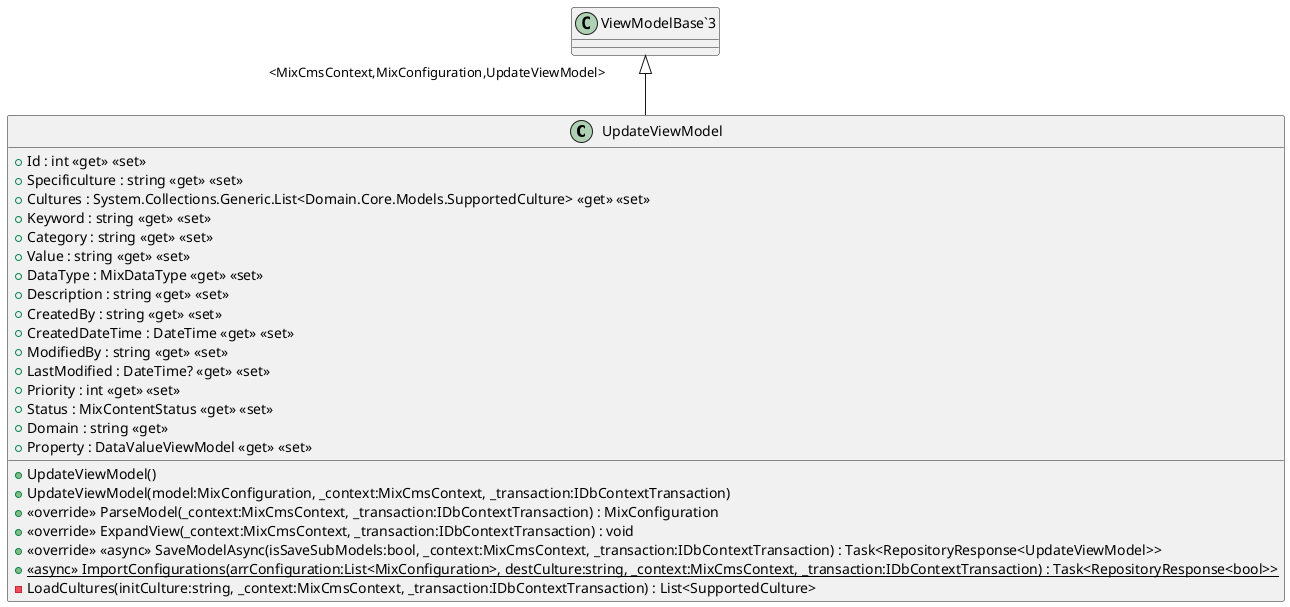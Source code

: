 @startuml
class UpdateViewModel {
    + Id : int <<get>> <<set>>
    + Specificulture : string <<get>> <<set>>
    + Cultures : System.Collections.Generic.List<Domain.Core.Models.SupportedCulture> <<get>> <<set>>
    + Keyword : string <<get>> <<set>>
    + Category : string <<get>> <<set>>
    + Value : string <<get>> <<set>>
    + DataType : MixDataType <<get>> <<set>>
    + Description : string <<get>> <<set>>
    + CreatedBy : string <<get>> <<set>>
    + CreatedDateTime : DateTime <<get>> <<set>>
    + ModifiedBy : string <<get>> <<set>>
    + LastModified : DateTime? <<get>> <<set>>
    + Priority : int <<get>> <<set>>
    + Status : MixContentStatus <<get>> <<set>>
    + Domain : string <<get>>
    + Property : DataValueViewModel <<get>> <<set>>
    + UpdateViewModel()
    + UpdateViewModel(model:MixConfiguration, _context:MixCmsContext, _transaction:IDbContextTransaction)
    + <<override>> ParseModel(_context:MixCmsContext, _transaction:IDbContextTransaction) : MixConfiguration
    + <<override>> ExpandView(_context:MixCmsContext, _transaction:IDbContextTransaction) : void
    + <<override>> <<async>> SaveModelAsync(isSaveSubModels:bool, _context:MixCmsContext, _transaction:IDbContextTransaction) : Task<RepositoryResponse<UpdateViewModel>>
    + {static} <<async>> ImportConfigurations(arrConfiguration:List<MixConfiguration>, destCulture:string, _context:MixCmsContext, _transaction:IDbContextTransaction) : Task<RepositoryResponse<bool>>
    - LoadCultures(initCulture:string, _context:MixCmsContext, _transaction:IDbContextTransaction) : List<SupportedCulture>
}
"ViewModelBase`3" "<MixCmsContext,MixConfiguration,UpdateViewModel>" <|-- UpdateViewModel
@enduml
